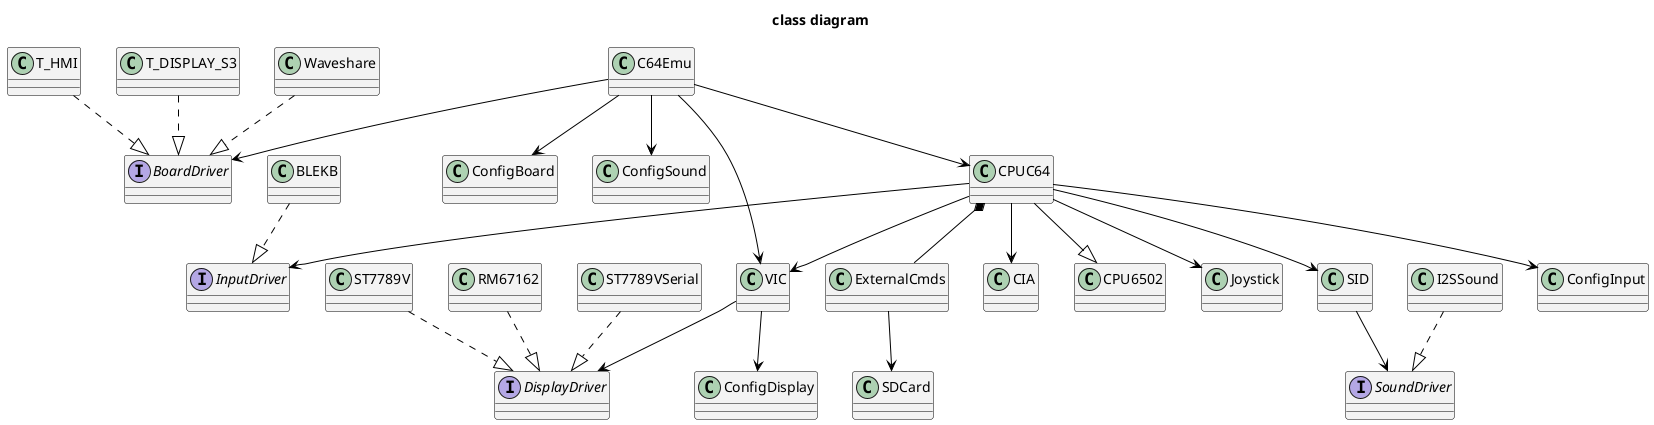 @startuml
title class diagram

skinparam class {
  BackgroundColor #f3f3f3
  ArrowColor Black
  BorderColor Black
}

interface BoardDriver
interface DisplayDriver
interface SoundDriver
interface InputDriver

class C64Emu
class CPUC64
class VIC
class T_HMI
class T_DISPLAY_S3
class Waveshare
class BLEKB
class ExternalCmds
class CIA
class CPU6502
class Joystick
class SID
class SDCard
class ST7789V
class RM67162
class ST7789VSerial
class I2SSound
class ConfigBoard
class ConfigDisplay
class ConfigSound
class ConfigInput

C64Emu --> CPUC64
C64Emu --> VIC
C64Emu --> BoardDriver
C64Emu --> ConfigBoard
C64Emu --> ConfigSound

T_HMI ..|> BoardDriver
T_DISPLAY_S3 ..|> BoardDriver
Waveshare ..|> BoardDriver

CPUC64 *-- ExternalCmds
CPUC64 --> CIA
CPUC64 --|> CPU6502
CPUC64 --> Joystick
CPUC64 --> VIC
CPUC64 --> SID
CPUC64 --> InputDriver
CPUC64 --> ConfigInput

BLEKB ..|> InputDriver

VIC --> DisplayDriver
VIC --> ConfigDisplay
SID --> SoundDriver
ExternalCmds --> SDCard

ST7789V ..|> DisplayDriver
RM67162 ..|> DisplayDriver
ST7789VSerial ..|> DisplayDriver
I2SSound ..|> SoundDriver
@enduml

